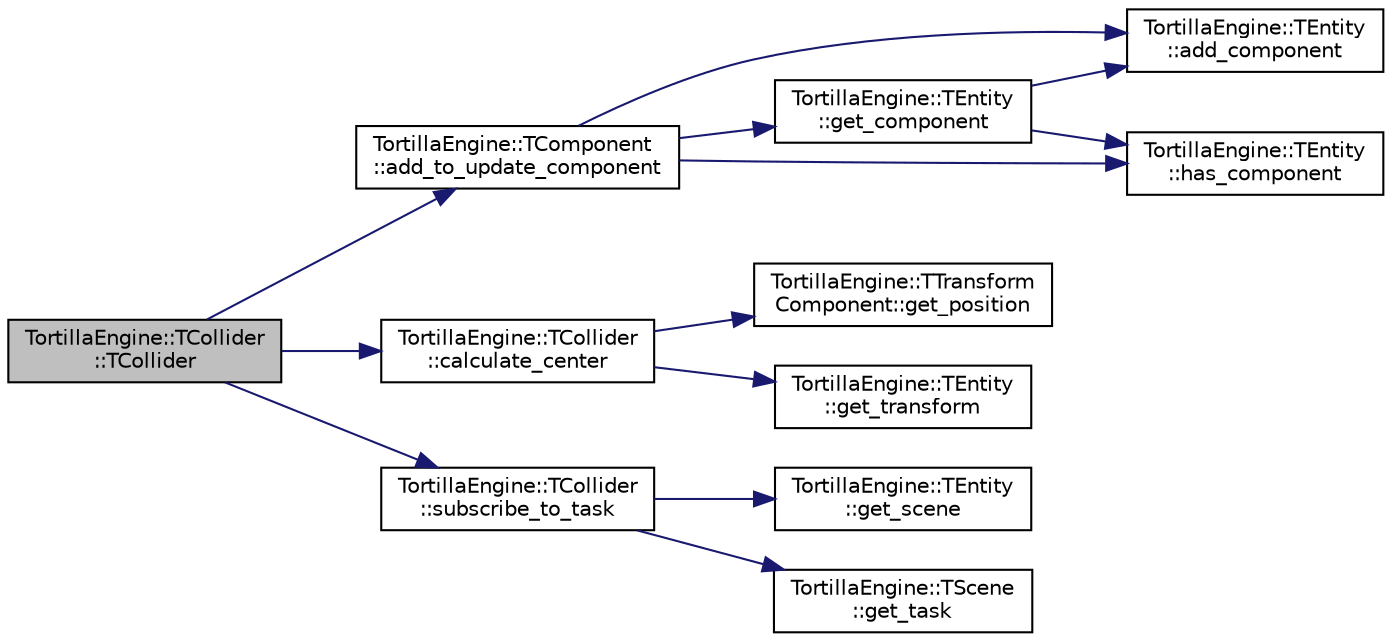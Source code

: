 digraph "TortillaEngine::TCollider::TCollider"
{
 // LATEX_PDF_SIZE
  edge [fontname="Helvetica",fontsize="10",labelfontname="Helvetica",labelfontsize="10"];
  node [fontname="Helvetica",fontsize="10",shape=record];
  rankdir="LR";
  Node1 [label="TortillaEngine::TCollider\l::TCollider",height=0.2,width=0.4,color="black", fillcolor="grey75", style="filled", fontcolor="black",tooltip="Creates a collider with the given values."];
  Node1 -> Node2 [color="midnightblue",fontsize="10",style="solid",fontname="Helvetica"];
  Node2 [label="TortillaEngine::TComponent\l::add_to_update_component",height=0.2,width=0.4,color="black", fillcolor="white", style="filled",URL="$class_tortilla_engine_1_1_t_component.html#abffd85363c4df85d840b51325dc04e28",tooltip="Adds this component to the update component of the entity. If no update component is added,..."];
  Node2 -> Node3 [color="midnightblue",fontsize="10",style="solid",fontname="Helvetica"];
  Node3 [label="TortillaEngine::TEntity\l::add_component",height=0.2,width=0.4,color="black", fillcolor="white", style="filled",URL="$class_tortilla_engine_1_1_t_entity.html#a7c761a79af1e3dfb48f4c054f69a5542",tooltip="Adds a component to this entity."];
  Node2 -> Node4 [color="midnightblue",fontsize="10",style="solid",fontname="Helvetica"];
  Node4 [label="TortillaEngine::TEntity\l::get_component",height=0.2,width=0.4,color="black", fillcolor="white", style="filled",URL="$class_tortilla_engine_1_1_t_entity.html#a86a0831b5fb108bfa8a2936943c0f93a",tooltip="Gets a reference to a component attached to this entity of the given type. If the component doesn't e..."];
  Node4 -> Node3 [color="midnightblue",fontsize="10",style="solid",fontname="Helvetica"];
  Node4 -> Node5 [color="midnightblue",fontsize="10",style="solid",fontname="Helvetica"];
  Node5 [label="TortillaEngine::TEntity\l::has_component",height=0.2,width=0.4,color="black", fillcolor="white", style="filled",URL="$class_tortilla_engine_1_1_t_entity.html#ab9914334d7b99fedf450d7fd684261d6",tooltip="Check if the entity has an attached component of the given type."];
  Node2 -> Node5 [color="midnightblue",fontsize="10",style="solid",fontname="Helvetica"];
  Node1 -> Node6 [color="midnightblue",fontsize="10",style="solid",fontname="Helvetica"];
  Node6 [label="TortillaEngine::TCollider\l::calculate_center",height=0.2,width=0.4,color="black", fillcolor="white", style="filled",URL="$class_tortilla_engine_1_1_t_collider.html#a86f0440dfa2d5b048e1aa51496ce7b29",tooltip="Calculates the center of the collider."];
  Node6 -> Node7 [color="midnightblue",fontsize="10",style="solid",fontname="Helvetica"];
  Node7 [label="TortillaEngine::TTransform\lComponent::get_position",height=0.2,width=0.4,color="black", fillcolor="white", style="filled",URL="$class_tortilla_engine_1_1_t_transform_component.html#a2c75247bf22af67ef2c8bd49fbde5f1d",tooltip="Gets the position."];
  Node6 -> Node8 [color="midnightblue",fontsize="10",style="solid",fontname="Helvetica"];
  Node8 [label="TortillaEngine::TEntity\l::get_transform",height=0.2,width=0.4,color="black", fillcolor="white", style="filled",URL="$class_tortilla_engine_1_1_t_entity.html#adabe9ed284fc32a6bb8da29ad67782f7",tooltip="Gets the local transfrom component of the entity."];
  Node1 -> Node9 [color="midnightblue",fontsize="10",style="solid",fontname="Helvetica"];
  Node9 [label="TortillaEngine::TCollider\l::subscribe_to_task",height=0.2,width=0.4,color="black", fillcolor="white", style="filled",URL="$class_tortilla_engine_1_1_t_collider.html#aa99962ed6448a6edc928c7ff2ee31cda",tooltip="Subscription of the component to the task that manages it."];
  Node9 -> Node10 [color="midnightblue",fontsize="10",style="solid",fontname="Helvetica"];
  Node10 [label="TortillaEngine::TEntity\l::get_scene",height=0.2,width=0.4,color="black", fillcolor="white", style="filled",URL="$class_tortilla_engine_1_1_t_entity.html#ab11af6a82768c3edc50d982342385dba",tooltip="Gets a reference of the scene this entity belongs to."];
  Node9 -> Node11 [color="midnightblue",fontsize="10",style="solid",fontname="Helvetica"];
  Node11 [label="TortillaEngine::TScene\l::get_task",height=0.2,width=0.4,color="black", fillcolor="white", style="filled",URL="$class_tortilla_engine_1_1_t_scene.html#a5b7889e610fd3203068d9782f805b306",tooltip="Gets a task by his type."];
}
